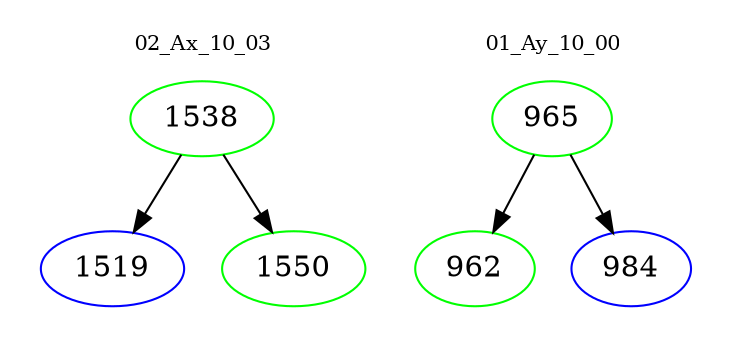 digraph{
subgraph cluster_0 {
color = white
label = "02_Ax_10_03";
fontsize=10;
T0_1538 [label="1538", color="green"]
T0_1538 -> T0_1519 [color="black"]
T0_1519 [label="1519", color="blue"]
T0_1538 -> T0_1550 [color="black"]
T0_1550 [label="1550", color="green"]
}
subgraph cluster_1 {
color = white
label = "01_Ay_10_00";
fontsize=10;
T1_965 [label="965", color="green"]
T1_965 -> T1_962 [color="black"]
T1_962 [label="962", color="green"]
T1_965 -> T1_984 [color="black"]
T1_984 [label="984", color="blue"]
}
}

